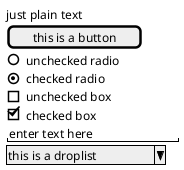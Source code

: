 @startuml 基本控件
salt
{
just plain text
[this is a button]
() unchecked radio
(X) checked radio
[] unchecked box
[X] checked box
"enter text here      "
^this is a droplist^
}
@enduml